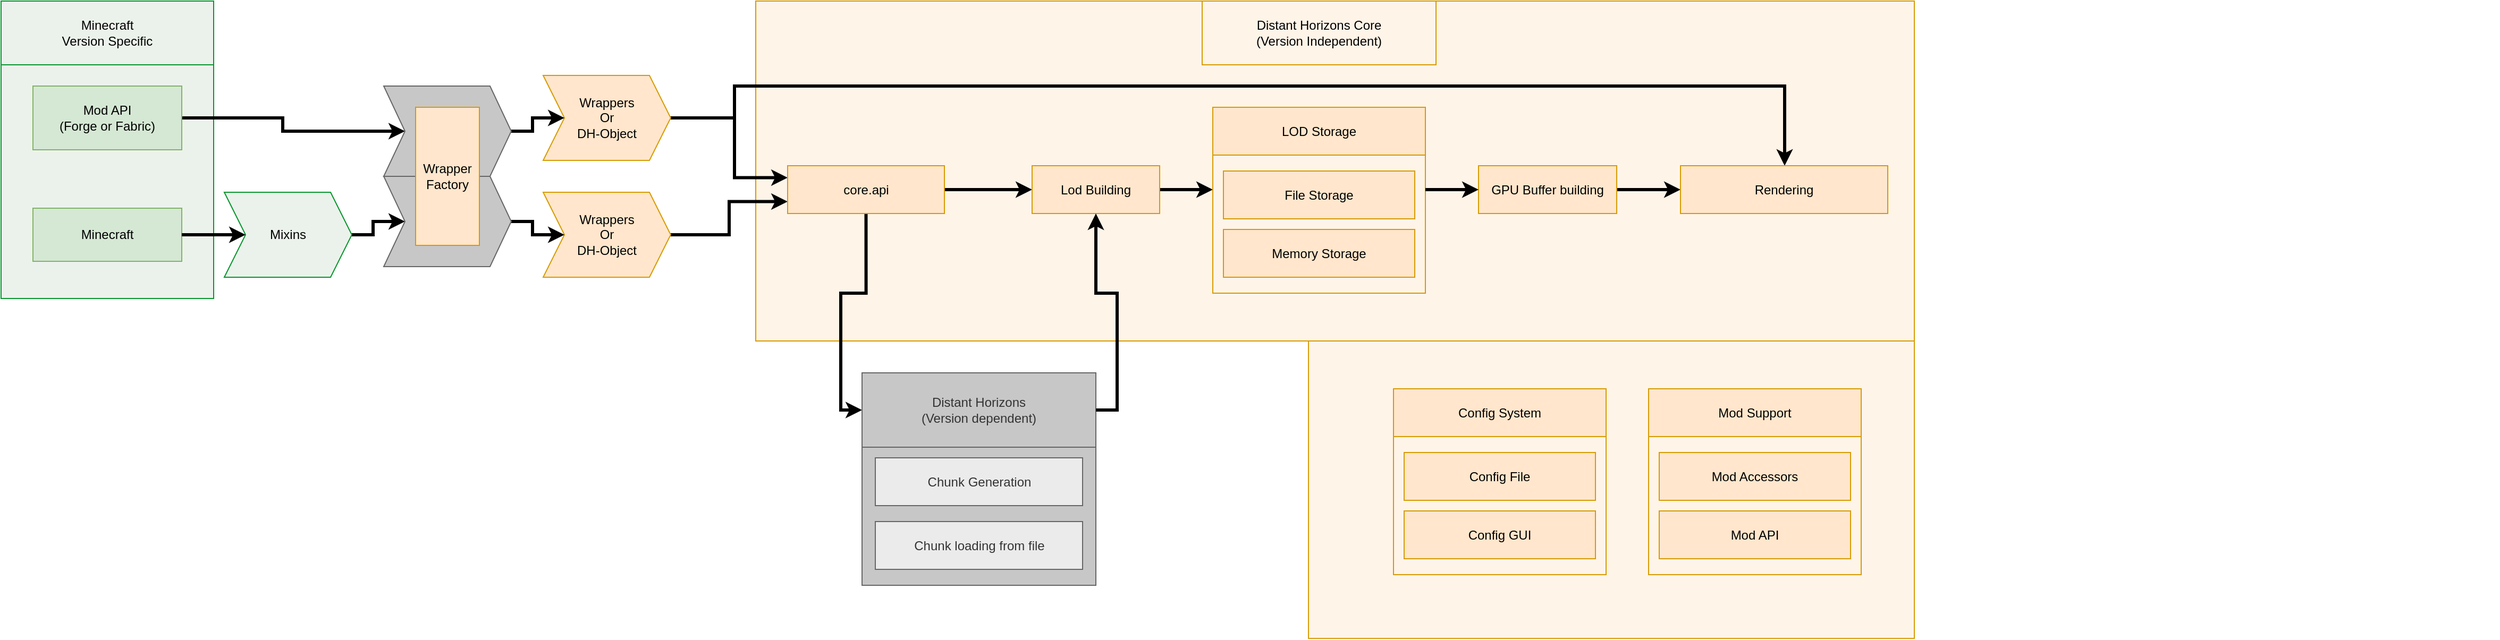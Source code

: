 <mxfile version="16.5.3" type="gitlab"><diagram id="xLs7mM1S-vncSruOQYJG" name="Page-1"><mxGraphModel dx="2229" dy="628" grid="1" gridSize="10" guides="1" tooltips="1" connect="1" arrows="1" fold="1" page="1" pageScale="1" pageWidth="850" pageHeight="1100" background="none" math="0" shadow="0"><root><mxCell id="0"/><object label="Background" id="1"><mxCell parent="0"/></object><mxCell id="ZgqzLkNpqH_WLmXpxmUH-3" value="" style="rounded=0;whiteSpace=wrap;html=1;labelBackgroundColor=none;fillColor=#FFF4E8;strokeColor=#d79b00;" parent="1" vertex="1"><mxGeometry x="30" y="10" width="1090" height="320" as="geometry"/></mxCell><mxCell id="lUieYn43trCVNQSoQYE8-16" value="" style="rounded=0;whiteSpace=wrap;html=1;labelBackgroundColor=none;fillColor=#EBF2EB;strokeColor=#06962D;" parent="1" vertex="1"><mxGeometry x="-680" y="70" width="200" height="220" as="geometry"/></mxCell><mxCell id="lUieYn43trCVNQSoQYE8-18" value="Minecraft &lt;br&gt;Version Specific" style="rounded=0;whiteSpace=wrap;html=1;labelBackgroundColor=none;fillColor=#EBF2EB;strokeColor=#06962D;" parent="1" vertex="1"><mxGeometry x="-680" y="10" width="200" height="60" as="geometry"/></mxCell><mxCell id="gNZkowd1tYjNP-PxMyY5-1" value="Minecraft" style="rounded=0;whiteSpace=wrap;html=1;fillColor=#D5E8D4;strokeColor=#82b366;" parent="1" vertex="1"><mxGeometry x="-650" y="205" width="140" height="50" as="geometry"/></mxCell><mxCell id="XNAtI1EKQKx7pIlif8ke-27" style="edgeStyle=orthogonalEdgeStyle;rounded=0;orthogonalLoop=1;jettySize=auto;html=1;exitX=1;exitY=0.5;exitDx=0;exitDy=0;strokeWidth=3;" edge="1" parent="1" source="lUieYn43trCVNQSoQYE8-14" target="XNAtI1EKQKx7pIlif8ke-22"><mxGeometry relative="1" as="geometry"/></mxCell><mxCell id="lUieYn43trCVNQSoQYE8-14" value="Mod API&lt;br&gt;(Forge or Fabric)" style="rounded=0;whiteSpace=wrap;html=1;fillColor=#D5E8D4;strokeColor=#82b366;" parent="1" vertex="1"><mxGeometry x="-650" y="90" width="140" height="60" as="geometry"/></mxCell><mxCell id="ZgqzLkNpqH_WLmXpxmUH-2" value="Distant Horizons Core&lt;br&gt;(Version Independent)" style="rounded=0;whiteSpace=wrap;html=1;labelBackgroundColor=none;fillColor=#FFF4E8;strokeColor=#d79b00;" parent="1" vertex="1"><mxGeometry x="450" y="10" width="220" height="60" as="geometry"/></mxCell><mxCell id="XNAtI1EKQKx7pIlif8ke-16" style="edgeStyle=orthogonalEdgeStyle;rounded=0;orthogonalLoop=1;jettySize=auto;html=1;exitX=1;exitY=0.5;exitDx=0;exitDy=0;entryX=0;entryY=0.25;entryDx=0;entryDy=0;strokeWidth=3;" edge="1" parent="1" source="XNAtI1EKQKx7pIlif8ke-1" target="XNAtI1EKQKx7pIlif8ke-11"><mxGeometry relative="1" as="geometry"><Array as="points"><mxPoint x="10" y="120"/><mxPoint x="10" y="176"/></Array></mxGeometry></mxCell><mxCell id="XNAtI1EKQKx7pIlif8ke-72" style="edgeStyle=orthogonalEdgeStyle;rounded=0;orthogonalLoop=1;jettySize=auto;html=1;exitX=1;exitY=0.5;exitDx=0;exitDy=0;entryX=0.5;entryY=0;entryDx=0;entryDy=0;fontColor=#FFFFFF;strokeWidth=3;" edge="1" parent="1" source="XNAtI1EKQKx7pIlif8ke-1" target="XNAtI1EKQKx7pIlif8ke-32"><mxGeometry relative="1" as="geometry"><Array as="points"><mxPoint x="10" y="120"/><mxPoint x="10" y="90"/><mxPoint x="998" y="90"/><mxPoint x="998" y="165"/></Array></mxGeometry></mxCell><mxCell id="XNAtI1EKQKx7pIlif8ke-1" value="Wrappers&lt;br&gt;Or&lt;br&gt;&lt;div&gt;DH-Object&lt;/div&gt;" style="shape=step;perimeter=stepPerimeter;whiteSpace=wrap;html=1;fixedSize=1;fillColor=#ffe6cc;strokeColor=#d79b00;rounded=0;labelBackgroundColor=none;" vertex="1" parent="1"><mxGeometry x="-170" y="80" width="120" height="80" as="geometry"/></mxCell><mxCell id="XNAtI1EKQKx7pIlif8ke-23" style="edgeStyle=orthogonalEdgeStyle;rounded=0;orthogonalLoop=1;jettySize=auto;html=1;exitX=1;exitY=0.5;exitDx=0;exitDy=0;entryX=0;entryY=0.5;entryDx=0;entryDy=0;strokeWidth=3;" edge="1" parent="1" source="XNAtI1EKQKx7pIlif8ke-3" target="XNAtI1EKQKx7pIlif8ke-21"><mxGeometry relative="1" as="geometry"/></mxCell><mxCell id="XNAtI1EKQKx7pIlif8ke-3" value="Mixins" style="shape=step;perimeter=stepPerimeter;whiteSpace=wrap;html=1;fixedSize=1;fillColor=#EBF2EB;strokeColor=#06962D;rounded=0;labelBackgroundColor=none;" vertex="1" parent="1"><mxGeometry x="-470" y="190" width="120" height="80" as="geometry"/></mxCell><mxCell id="XNAtI1EKQKx7pIlif8ke-4" value="" style="endArrow=classic;html=1;rounded=0;strokeWidth=3;entryX=0;entryY=0.5;entryDx=0;entryDy=0;exitX=1;exitY=0.5;exitDx=0;exitDy=0;" edge="1" parent="1" target="XNAtI1EKQKx7pIlif8ke-3" source="gNZkowd1tYjNP-PxMyY5-1"><mxGeometry width="50" height="50" relative="1" as="geometry"><mxPoint x="-420" y="130" as="sourcePoint"/><mxPoint x="-220" y="-25" as="targetPoint"/></mxGeometry></mxCell><mxCell id="XNAtI1EKQKx7pIlif8ke-17" style="edgeStyle=orthogonalEdgeStyle;rounded=0;orthogonalLoop=1;jettySize=auto;html=1;exitX=1;exitY=0.5;exitDx=0;exitDy=0;entryX=0;entryY=0.75;entryDx=0;entryDy=0;strokeWidth=3;" edge="1" parent="1" source="XNAtI1EKQKx7pIlif8ke-5" target="XNAtI1EKQKx7pIlif8ke-11"><mxGeometry relative="1" as="geometry"/></mxCell><mxCell id="XNAtI1EKQKx7pIlif8ke-5" value="Wrappers&lt;br&gt;Or&lt;br&gt;&lt;div&gt;DH-Object&lt;/div&gt;" style="shape=step;perimeter=stepPerimeter;whiteSpace=wrap;html=1;fixedSize=1;fillColor=#ffe6cc;strokeColor=#d79b00;rounded=0;labelBackgroundColor=none;" vertex="1" parent="1"><mxGeometry x="-170" y="190" width="120" height="80" as="geometry"/></mxCell><mxCell id="XNAtI1EKQKx7pIlif8ke-60" style="edgeStyle=orthogonalEdgeStyle;rounded=0;orthogonalLoop=1;jettySize=auto;html=1;exitX=1;exitY=0.5;exitDx=0;exitDy=0;fontColor=#FFFFFF;strokeWidth=3;" edge="1" parent="1" source="XNAtI1EKQKx7pIlif8ke-11" target="XNAtI1EKQKx7pIlif8ke-33"><mxGeometry relative="1" as="geometry"/></mxCell><mxCell id="XNAtI1EKQKx7pIlif8ke-63" style="edgeStyle=orthogonalEdgeStyle;rounded=0;orthogonalLoop=1;jettySize=auto;html=1;exitX=0.5;exitY=1;exitDx=0;exitDy=0;entryX=0;entryY=0.5;entryDx=0;entryDy=0;fontColor=#FFFFFF;strokeWidth=3;" edge="1" parent="1" source="XNAtI1EKQKx7pIlif8ke-11" target="lUieYn43trCVNQSoQYE8-19"><mxGeometry relative="1" as="geometry"/></mxCell><mxCell id="XNAtI1EKQKx7pIlif8ke-11" value="core.api" style="rounded=0;whiteSpace=wrap;html=1;labelBackgroundColor=none;fillColor=#ffe6cc;strokeColor=#d79b00;" vertex="1" parent="1"><mxGeometry x="60" y="165" width="147.5" height="45" as="geometry"/></mxCell><mxCell id="XNAtI1EKQKx7pIlif8ke-25" style="edgeStyle=orthogonalEdgeStyle;rounded=0;orthogonalLoop=1;jettySize=auto;html=1;exitX=1;exitY=0.5;exitDx=0;exitDy=0;entryX=0;entryY=0.5;entryDx=0;entryDy=0;strokeWidth=3;" edge="1" parent="1" source="XNAtI1EKQKx7pIlif8ke-21" target="XNAtI1EKQKx7pIlif8ke-5"><mxGeometry relative="1" as="geometry"/></mxCell><mxCell id="XNAtI1EKQKx7pIlif8ke-21" value="" style="shape=step;perimeter=stepPerimeter;whiteSpace=wrap;html=1;fixedSize=1;fillColor=#C7C7C7;strokeColor=#666666;fontColor=#333333;rounded=0;labelBackgroundColor=none;" vertex="1" parent="1"><mxGeometry x="-320" y="175" width="120" height="85" as="geometry"/></mxCell><mxCell id="XNAtI1EKQKx7pIlif8ke-26" style="edgeStyle=orthogonalEdgeStyle;rounded=0;orthogonalLoop=1;jettySize=auto;html=1;exitX=1;exitY=0.5;exitDx=0;exitDy=0;entryX=0;entryY=0.5;entryDx=0;entryDy=0;strokeWidth=3;" edge="1" parent="1" source="XNAtI1EKQKx7pIlif8ke-22" target="XNAtI1EKQKx7pIlif8ke-1"><mxGeometry relative="1" as="geometry"/></mxCell><mxCell id="XNAtI1EKQKx7pIlif8ke-22" value="" style="shape=step;perimeter=stepPerimeter;whiteSpace=wrap;html=1;fixedSize=1;fillColor=#C7C7C7;strokeColor=#666666;fontColor=#333333;rounded=0;labelBackgroundColor=none;" vertex="1" parent="1"><mxGeometry x="-320" y="90" width="120" height="85" as="geometry"/></mxCell><mxCell id="XNAtI1EKQKx7pIlif8ke-28" value="&lt;div&gt;Wrapper&lt;/div&gt;&lt;div&gt;Factory&lt;br&gt;&lt;/div&gt;" style="rounded=0;whiteSpace=wrap;html=1;labelBackgroundColor=none;fillColor=#ffe6cc;strokeColor=#d79b00;fontColor=default;" vertex="1" parent="1"><mxGeometry x="-290" y="110" width="60" height="130" as="geometry"/></mxCell><mxCell id="XNAtI1EKQKx7pIlif8ke-59" style="edgeStyle=orthogonalEdgeStyle;rounded=0;orthogonalLoop=1;jettySize=auto;html=1;exitX=1;exitY=0.5;exitDx=0;exitDy=0;entryX=0;entryY=0.5;entryDx=0;entryDy=0;fontColor=#FFFFFF;strokeWidth=3;" edge="1" parent="1" source="XNAtI1EKQKx7pIlif8ke-31" target="XNAtI1EKQKx7pIlif8ke-32"><mxGeometry relative="1" as="geometry"/></mxCell><mxCell id="XNAtI1EKQKx7pIlif8ke-31" value="GPU Buffer building" style="rounded=0;whiteSpace=wrap;html=1;labelBackgroundColor=none;fillColor=#ffe6cc;strokeColor=#d79b00;" vertex="1" parent="1"><mxGeometry x="710" y="165" width="130" height="45" as="geometry"/></mxCell><mxCell id="XNAtI1EKQKx7pIlif8ke-32" value="Rendering" style="rounded=0;whiteSpace=wrap;html=1;labelBackgroundColor=none;fillColor=#ffe6cc;strokeColor=#d79b00;" vertex="1" parent="1"><mxGeometry x="900" y="165" width="195" height="45" as="geometry"/></mxCell><mxCell id="XNAtI1EKQKx7pIlif8ke-67" style="edgeStyle=orthogonalEdgeStyle;rounded=0;orthogonalLoop=1;jettySize=auto;html=1;exitX=1;exitY=0.5;exitDx=0;exitDy=0;entryX=0;entryY=0.25;entryDx=0;entryDy=0;fontColor=#FFFFFF;strokeWidth=3;" edge="1" parent="1" source="XNAtI1EKQKx7pIlif8ke-33" target="XNAtI1EKQKx7pIlif8ke-54"><mxGeometry relative="1" as="geometry"/></mxCell><mxCell id="XNAtI1EKQKx7pIlif8ke-33" value="Lod Building" style="rounded=0;whiteSpace=wrap;html=1;labelBackgroundColor=none;fillColor=#ffe6cc;strokeColor=#d79b00;" vertex="1" parent="1"><mxGeometry x="290" y="165" width="120" height="45" as="geometry"/></mxCell><mxCell id="XNAtI1EKQKx7pIlif8ke-51" value="" style="group" vertex="1" connectable="0" parent="1"><mxGeometry x="630" y="335" width="1040" height="275" as="geometry"/></mxCell><mxCell id="XNAtI1EKQKx7pIlif8ke-70" value="" style="rounded=0;whiteSpace=wrap;html=1;labelBackgroundColor=none;fillColor=#FFF4E8;strokeColor=#d79b00;" vertex="1" parent="XNAtI1EKQKx7pIlif8ke-51"><mxGeometry x="-80" y="-5" width="570" height="280" as="geometry"/></mxCell><mxCell id="XNAtI1EKQKx7pIlif8ke-46" value="" style="group" vertex="1" connectable="0" parent="XNAtI1EKQKx7pIlif8ke-51"><mxGeometry x="240" y="40" width="200" height="175" as="geometry"/></mxCell><mxCell id="XNAtI1EKQKx7pIlif8ke-42" value="Mod Support" style="rounded=0;whiteSpace=wrap;html=1;labelBackgroundColor=none;fillColor=#ffe6cc;strokeColor=#d79b00;" vertex="1" parent="XNAtI1EKQKx7pIlif8ke-46"><mxGeometry width="200" height="45" as="geometry"/></mxCell><mxCell id="XNAtI1EKQKx7pIlif8ke-43" value="" style="rounded=0;whiteSpace=wrap;html=1;labelBackgroundColor=none;fillColor=#FFF4E8;strokeColor=#d79b00;" vertex="1" parent="XNAtI1EKQKx7pIlif8ke-46"><mxGeometry y="45" width="200" height="130" as="geometry"/></mxCell><mxCell id="XNAtI1EKQKx7pIlif8ke-44" value="Mod API" style="rounded=0;whiteSpace=wrap;html=1;labelBackgroundColor=none;fillColor=#ffe6cc;strokeColor=#d79b00;" vertex="1" parent="XNAtI1EKQKx7pIlif8ke-46"><mxGeometry x="10" y="115" width="180" height="45" as="geometry"/></mxCell><mxCell id="XNAtI1EKQKx7pIlif8ke-45" value="Mod Accessors" style="rounded=0;whiteSpace=wrap;html=1;labelBackgroundColor=none;fillColor=#ffe6cc;strokeColor=#d79b00;" vertex="1" parent="XNAtI1EKQKx7pIlif8ke-46"><mxGeometry x="10" y="60" width="180" height="45" as="geometry"/></mxCell><mxCell id="XNAtI1EKQKx7pIlif8ke-36" value="Config System" style="rounded=0;whiteSpace=wrap;html=1;labelBackgroundColor=none;fillColor=#ffe6cc;strokeColor=#d79b00;" vertex="1" parent="XNAtI1EKQKx7pIlif8ke-51"><mxGeometry y="40" width="200" height="45" as="geometry"/></mxCell><mxCell id="XNAtI1EKQKx7pIlif8ke-48" value="" style="rounded=0;whiteSpace=wrap;html=1;labelBackgroundColor=none;fillColor=#FFF4E8;strokeColor=#d79b00;" vertex="1" parent="XNAtI1EKQKx7pIlif8ke-51"><mxGeometry y="85" width="200" height="130" as="geometry"/></mxCell><mxCell id="XNAtI1EKQKx7pIlif8ke-49" value="Config GUI" style="rounded=0;whiteSpace=wrap;html=1;labelBackgroundColor=none;fillColor=#ffe6cc;strokeColor=#d79b00;" vertex="1" parent="XNAtI1EKQKx7pIlif8ke-51"><mxGeometry x="10" y="155" width="180" height="45" as="geometry"/></mxCell><mxCell id="XNAtI1EKQKx7pIlif8ke-50" value="Config File" style="rounded=0;whiteSpace=wrap;html=1;labelBackgroundColor=none;fillColor=#ffe6cc;strokeColor=#d79b00;" vertex="1" parent="XNAtI1EKQKx7pIlif8ke-51"><mxGeometry x="10" y="100" width="180" height="45" as="geometry"/></mxCell><mxCell id="XNAtI1EKQKx7pIlif8ke-52" value="" style="group" vertex="1" connectable="0" parent="1"><mxGeometry x="460" y="110" width="200" height="175" as="geometry"/></mxCell><mxCell id="XNAtI1EKQKx7pIlif8ke-53" value="LOD Storage" style="rounded=0;whiteSpace=wrap;html=1;labelBackgroundColor=none;fillColor=#ffe6cc;strokeColor=#d79b00;" vertex="1" parent="XNAtI1EKQKx7pIlif8ke-52"><mxGeometry width="200" height="45" as="geometry"/></mxCell><mxCell id="XNAtI1EKQKx7pIlif8ke-54" value="" style="rounded=0;whiteSpace=wrap;html=1;labelBackgroundColor=none;fillColor=#FFF4E8;strokeColor=#d79b00;" vertex="1" parent="XNAtI1EKQKx7pIlif8ke-52"><mxGeometry y="45" width="200" height="130" as="geometry"/></mxCell><mxCell id="XNAtI1EKQKx7pIlif8ke-55" value="Memory Storage" style="rounded=0;whiteSpace=wrap;html=1;labelBackgroundColor=none;fillColor=#ffe6cc;strokeColor=#d79b00;" vertex="1" parent="XNAtI1EKQKx7pIlif8ke-52"><mxGeometry x="10" y="115" width="180" height="45" as="geometry"/></mxCell><mxCell id="XNAtI1EKQKx7pIlif8ke-56" value="&lt;div&gt;File Storage&lt;/div&gt;" style="rounded=0;whiteSpace=wrap;html=1;labelBackgroundColor=none;fillColor=#ffe6cc;strokeColor=#d79b00;" vertex="1" parent="XNAtI1EKQKx7pIlif8ke-52"><mxGeometry x="10" y="60" width="180" height="45" as="geometry"/></mxCell><mxCell id="XNAtI1EKQKx7pIlif8ke-61" value="" style="group" vertex="1" connectable="0" parent="1"><mxGeometry x="130" y="360" width="220" height="200" as="geometry"/></mxCell><mxCell id="lUieYn43trCVNQSoQYE8-13" value="" style="rounded=0;whiteSpace=wrap;html=1;labelBackgroundColor=none;fillColor=#C7C7C7;strokeColor=#666666;fontColor=#333333;" parent="XNAtI1EKQKx7pIlif8ke-61" vertex="1"><mxGeometry y="70" width="220" height="130" as="geometry"/></mxCell><mxCell id="lUieYn43trCVNQSoQYE8-19" value="Distant Horizons&lt;br&gt;(Version dependent)" style="rounded=0;whiteSpace=wrap;html=1;labelBackgroundColor=none;fillColor=#C7C7C7;strokeColor=#666666;fontColor=#333333;" parent="XNAtI1EKQKx7pIlif8ke-61" vertex="1"><mxGeometry width="220" height="70" as="geometry"/></mxCell><mxCell id="XNAtI1EKQKx7pIlif8ke-19" value="Chunk Generation" style="rounded=0;whiteSpace=wrap;html=1;labelBackgroundColor=none;fillColor=#EBEBEB;strokeColor=#666666;fontColor=#333333;" vertex="1" parent="XNAtI1EKQKx7pIlif8ke-61"><mxGeometry x="12.5" y="80" width="195" height="45" as="geometry"/></mxCell><mxCell id="XNAtI1EKQKx7pIlif8ke-29" value="&lt;div&gt;Chunk loading from file&lt;/div&gt;" style="rounded=0;whiteSpace=wrap;html=1;labelBackgroundColor=none;fillColor=#EBEBEB;strokeColor=#666666;fontColor=#333333;" vertex="1" parent="XNAtI1EKQKx7pIlif8ke-61"><mxGeometry x="12.5" y="140" width="195" height="45" as="geometry"/></mxCell><mxCell id="XNAtI1EKQKx7pIlif8ke-64" style="edgeStyle=orthogonalEdgeStyle;rounded=0;orthogonalLoop=1;jettySize=auto;html=1;exitX=1;exitY=0.5;exitDx=0;exitDy=0;entryX=0.5;entryY=1;entryDx=0;entryDy=0;fontColor=#FFFFFF;strokeWidth=3;" edge="1" parent="1" source="lUieYn43trCVNQSoQYE8-19" target="XNAtI1EKQKx7pIlif8ke-33"><mxGeometry relative="1" as="geometry"/></mxCell><mxCell id="XNAtI1EKQKx7pIlif8ke-66" style="edgeStyle=orthogonalEdgeStyle;rounded=0;orthogonalLoop=1;jettySize=auto;html=1;exitX=1;exitY=0.25;exitDx=0;exitDy=0;entryX=0;entryY=0.5;entryDx=0;entryDy=0;fontColor=#FFFFFF;strokeWidth=3;" edge="1" parent="1" source="XNAtI1EKQKx7pIlif8ke-54" target="XNAtI1EKQKx7pIlif8ke-31"><mxGeometry relative="1" as="geometry"/></mxCell></root></mxGraphModel></diagram></mxfile>
